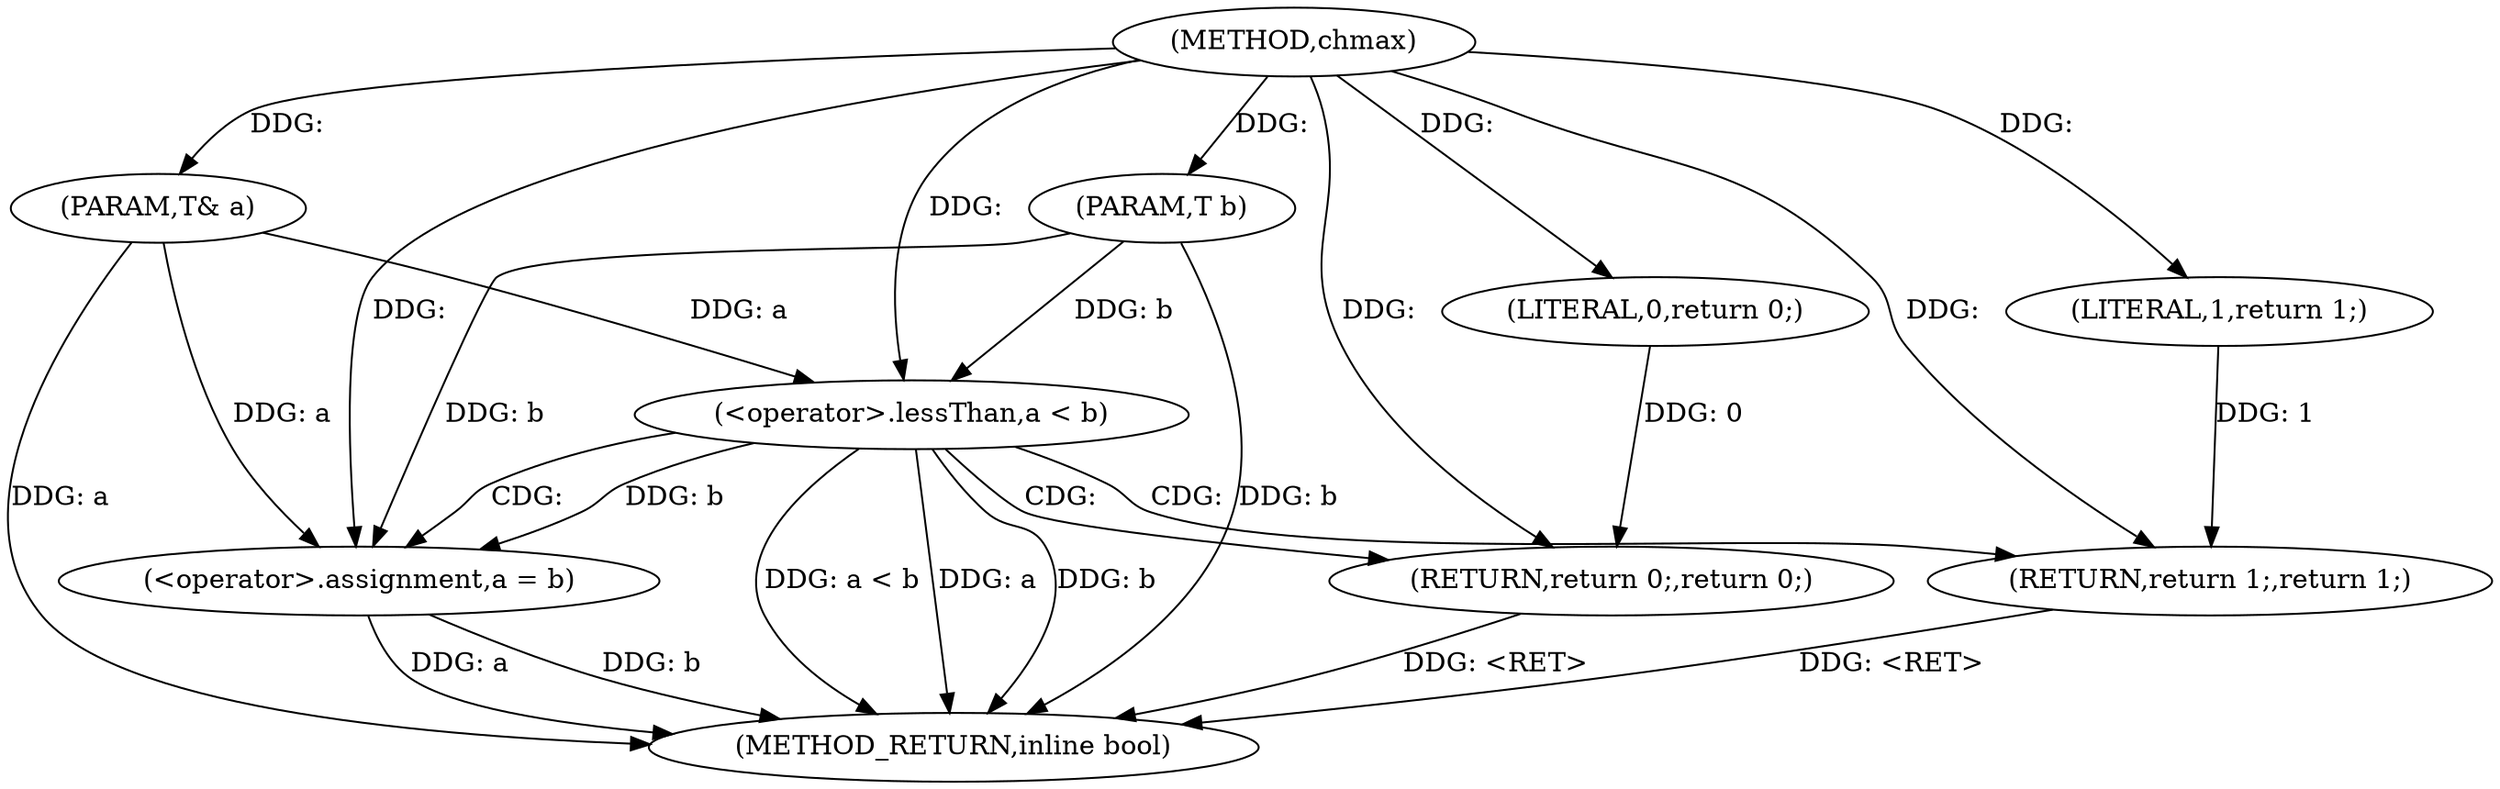 digraph "chmax" {  
"1001347" [label = "(METHOD,chmax)" ]
"1001363" [label = "(METHOD_RETURN,inline bool)" ]
"1001348" [label = "(PARAM,T& a)" ]
"1001349" [label = "(PARAM,T b)" ]
"1001361" [label = "(RETURN,return 0;,return 0;)" ]
"1001352" [label = "(<operator>.lessThan,a < b)" ]
"1001362" [label = "(LITERAL,0,return 0;)" ]
"1001356" [label = "(<operator>.assignment,a = b)" ]
"1001359" [label = "(RETURN,return 1;,return 1;)" ]
"1001360" [label = "(LITERAL,1,return 1;)" ]
  "1001359" -> "1001363"  [ label = "DDG: <RET>"] 
  "1001361" -> "1001363"  [ label = "DDG: <RET>"] 
  "1001348" -> "1001363"  [ label = "DDG: a"] 
  "1001349" -> "1001363"  [ label = "DDG: b"] 
  "1001352" -> "1001363"  [ label = "DDG: a"] 
  "1001352" -> "1001363"  [ label = "DDG: b"] 
  "1001352" -> "1001363"  [ label = "DDG: a < b"] 
  "1001356" -> "1001363"  [ label = "DDG: a"] 
  "1001356" -> "1001363"  [ label = "DDG: b"] 
  "1001347" -> "1001348"  [ label = "DDG: "] 
  "1001347" -> "1001349"  [ label = "DDG: "] 
  "1001362" -> "1001361"  [ label = "DDG: 0"] 
  "1001347" -> "1001361"  [ label = "DDG: "] 
  "1001347" -> "1001362"  [ label = "DDG: "] 
  "1001348" -> "1001352"  [ label = "DDG: a"] 
  "1001347" -> "1001352"  [ label = "DDG: "] 
  "1001349" -> "1001352"  [ label = "DDG: b"] 
  "1001352" -> "1001356"  [ label = "DDG: b"] 
  "1001349" -> "1001356"  [ label = "DDG: b"] 
  "1001347" -> "1001356"  [ label = "DDG: "] 
  "1001360" -> "1001359"  [ label = "DDG: 1"] 
  "1001347" -> "1001359"  [ label = "DDG: "] 
  "1001348" -> "1001356"  [ label = "DDG: a"] 
  "1001347" -> "1001360"  [ label = "DDG: "] 
  "1001352" -> "1001356"  [ label = "CDG: "] 
  "1001352" -> "1001359"  [ label = "CDG: "] 
  "1001352" -> "1001361"  [ label = "CDG: "] 
}
